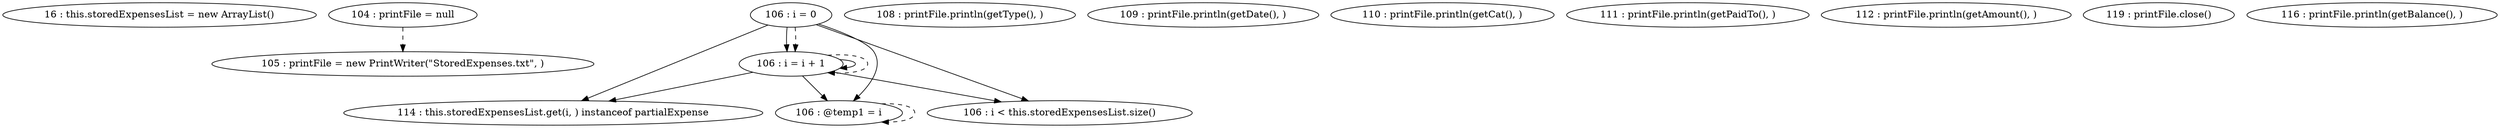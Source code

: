 digraph G {
"16 : this.storedExpensesList = new ArrayList()"
"104 : printFile = null"
"104 : printFile = null" -> "105 : printFile = new PrintWriter(\"StoredExpenses.txt\", )" [style=dashed]
"105 : printFile = new PrintWriter(\"StoredExpenses.txt\", )"
"106 : i = 0"
"106 : i = 0" -> "106 : i = i + 1"
"106 : i = 0" -> "114 : this.storedExpensesList.get(i, ) instanceof partialExpense"
"106 : i = 0" -> "106 : @temp1 = i"
"106 : i = 0" -> "106 : i < this.storedExpensesList.size()"
"106 : i = 0" -> "106 : i = i + 1" [style=dashed]
"106 : i < this.storedExpensesList.size()"
"108 : printFile.println(getType(), )"
"109 : printFile.println(getDate(), )"
"110 : printFile.println(getCat(), )"
"111 : printFile.println(getPaidTo(), )"
"112 : printFile.println(getAmount(), )"
"114 : this.storedExpensesList.get(i, ) instanceof partialExpense"
"119 : printFile.close()"
"116 : printFile.println(getBalance(), )"
"106 : @temp1 = i"
"106 : @temp1 = i" -> "106 : @temp1 = i" [style=dashed]
"106 : i = i + 1"
"106 : i = i + 1" -> "106 : i = i + 1"
"106 : i = i + 1" -> "114 : this.storedExpensesList.get(i, ) instanceof partialExpense"
"106 : i = i + 1" -> "106 : @temp1 = i"
"106 : i = i + 1" -> "106 : i < this.storedExpensesList.size()"
"106 : i = i + 1" -> "106 : i = i + 1" [style=dashed]
}